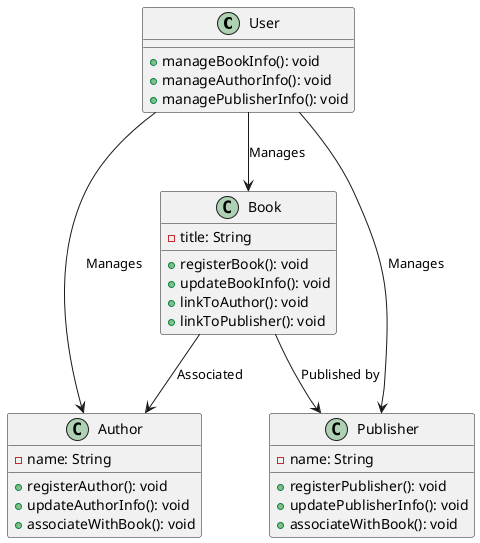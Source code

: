 @startuml
class User {
    + manageBookInfo(): void
    + manageAuthorInfo(): void
    + managePublisherInfo(): void
}

class Book {
    - title: String
    + registerBook(): void
    + updateBookInfo(): void
    + linkToAuthor(): void
    + linkToPublisher(): void
}

class Author {
    - name: String
    + registerAuthor(): void
    + updateAuthorInfo(): void
    + associateWithBook(): void
}

class Publisher {
    - name: String
    + registerPublisher(): void
    + updatePublisherInfo(): void
    + associateWithBook(): void
}

User --> Book: Manages
User --> Author: Manages
User --> Publisher: Manages
Book --> Author: Associated
Book --> Publisher: Published by
@enduml